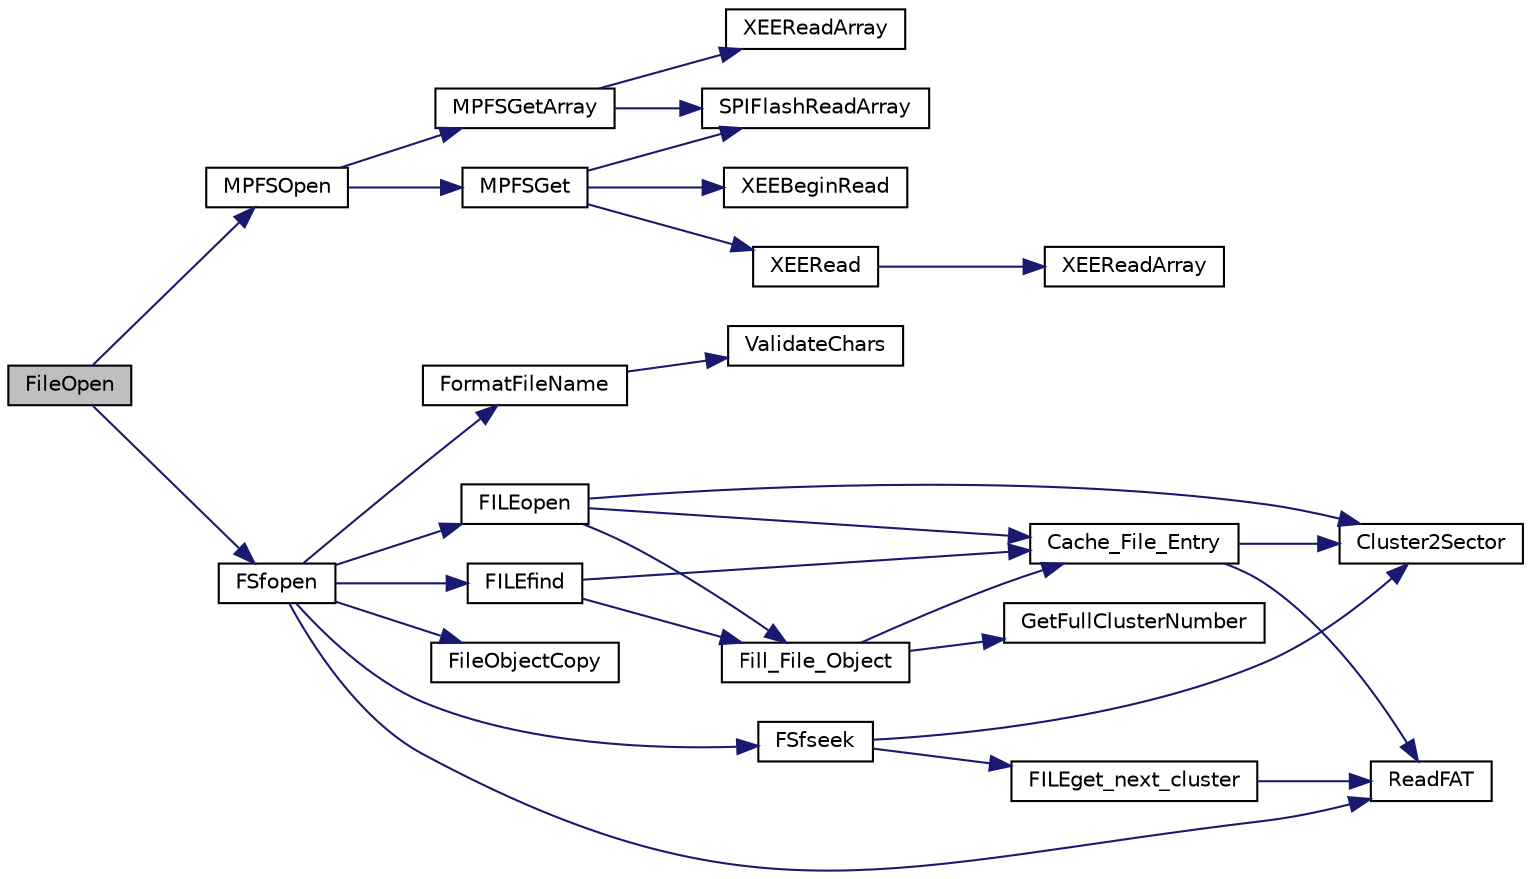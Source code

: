 digraph "FileOpen"
{
  edge [fontname="Helvetica",fontsize="10",labelfontname="Helvetica",labelfontsize="10"];
  node [fontname="Helvetica",fontsize="10",shape=record];
  rankdir="LR";
  Node1 [label="FileOpen",height=0.2,width=0.4,color="black", fillcolor="grey75", style="filled", fontcolor="black"];
  Node1 -> Node2 [color="midnightblue",fontsize="10",style="solid"];
  Node2 [label="MPFSOpen",height=0.2,width=0.4,color="black", fillcolor="white", style="filled",URL="$_m_p_f_s2_8h.html#a596ccaea045af311ad0bcb4d69a82d11"];
  Node2 -> Node3 [color="midnightblue",fontsize="10",style="solid"];
  Node3 [label="MPFSGetArray",height=0.2,width=0.4,color="black", fillcolor="white", style="filled",URL="$_m_p_f_s2_8c.html#a1240a043816cea186c933f00cc10f83f"];
  Node3 -> Node4 [color="midnightblue",fontsize="10",style="solid"];
  Node4 [label="XEEReadArray",height=0.2,width=0.4,color="black", fillcolor="white", style="filled",URL="$_x_e_e_p_r_o_m_8h.html#ad33a7f0f4695611007fedfce9e310def"];
  Node3 -> Node5 [color="midnightblue",fontsize="10",style="solid"];
  Node5 [label="SPIFlashReadArray",height=0.2,width=0.4,color="black", fillcolor="white", style="filled",URL="$_s_p_i_flash_8h.html#ae5aa83767752148a914311bcff478d8b"];
  Node2 -> Node6 [color="midnightblue",fontsize="10",style="solid"];
  Node6 [label="MPFSGet",height=0.2,width=0.4,color="black", fillcolor="white", style="filled",URL="$_m_p_f_s2_8c.html#afb383667304485d15b8533a6af5d72bb"];
  Node6 -> Node7 [color="midnightblue",fontsize="10",style="solid"];
  Node7 [label="XEEBeginRead",height=0.2,width=0.4,color="black", fillcolor="white", style="filled",URL="$_x_e_e_p_r_o_m_8h.html#ab78c05e1d3c082d1222b31e4cd0bde00"];
  Node6 -> Node8 [color="midnightblue",fontsize="10",style="solid"];
  Node8 [label="XEERead",height=0.2,width=0.4,color="black", fillcolor="white", style="filled",URL="$_x_e_e_p_r_o_m_8h.html#ac2a8019dcb8a55999748080b10af9c22"];
  Node8 -> Node9 [color="midnightblue",fontsize="10",style="solid"];
  Node9 [label="XEEReadArray",height=0.2,width=0.4,color="black", fillcolor="white", style="filled",URL="$_s_p_i_e_e_p_r_o_m_8c.html#ad33a7f0f4695611007fedfce9e310def"];
  Node6 -> Node5 [color="midnightblue",fontsize="10",style="solid"];
  Node1 -> Node10 [color="midnightblue",fontsize="10",style="solid"];
  Node10 [label="FSfopen",height=0.2,width=0.4,color="black", fillcolor="white", style="filled",URL="$_f_s_i_o_8h.html#a80780b69226fc956fb01be96e3dd4e66"];
  Node10 -> Node11 [color="midnightblue",fontsize="10",style="solid"];
  Node11 [label="FormatFileName",height=0.2,width=0.4,color="black", fillcolor="white", style="filled",URL="$_f_s_i_o_8c.html#a34a71e8c40389a7bd57551c35c1f6d0c"];
  Node11 -> Node12 [color="midnightblue",fontsize="10",style="solid"];
  Node12 [label="ValidateChars",height=0.2,width=0.4,color="black", fillcolor="white", style="filled",URL="$_f_s_i_o_8c.html#a16024f44ce3d91334d0ae223edd5fb32"];
  Node10 -> Node13 [color="midnightblue",fontsize="10",style="solid"];
  Node13 [label="FileObjectCopy",height=0.2,width=0.4,color="black", fillcolor="white", style="filled",URL="$_f_s_i_o_8c.html#a75a26039a04177772a323b069b0bdcf2"];
  Node10 -> Node14 [color="midnightblue",fontsize="10",style="solid"];
  Node14 [label="FILEfind",height=0.2,width=0.4,color="black", fillcolor="white", style="filled",URL="$_f_s_i_o_8c.html#aa0953ab0c059963e7b5c2076fdb01f9b"];
  Node14 -> Node15 [color="midnightblue",fontsize="10",style="solid"];
  Node15 [label="Cache_File_Entry",height=0.2,width=0.4,color="black", fillcolor="white", style="filled",URL="$_f_s_i_o_8c.html#a2c0446aec539db935e45da19e55fa3f1"];
  Node15 -> Node16 [color="midnightblue",fontsize="10",style="solid"];
  Node16 [label="ReadFAT",height=0.2,width=0.4,color="black", fillcolor="white", style="filled",URL="$_f_s_i_o_8c.html#a4d7dfa3bb2dff15bed1982fa8e4595e0"];
  Node15 -> Node17 [color="midnightblue",fontsize="10",style="solid"];
  Node17 [label="Cluster2Sector",height=0.2,width=0.4,color="black", fillcolor="white", style="filled",URL="$_f_s_i_o_8c.html#a770482c21b6c1913ef159307ddb56b7e"];
  Node14 -> Node18 [color="midnightblue",fontsize="10",style="solid"];
  Node18 [label="Fill_File_Object",height=0.2,width=0.4,color="black", fillcolor="white", style="filled",URL="$_f_s_i_o_8c.html#aa92838a16615c1bb64460c551b9efc23"];
  Node18 -> Node15 [color="midnightblue",fontsize="10",style="solid"];
  Node18 -> Node19 [color="midnightblue",fontsize="10",style="solid"];
  Node19 [label="GetFullClusterNumber",height=0.2,width=0.4,color="black", fillcolor="white", style="filled",URL="$_f_s_i_o_8c.html#acb6be567ae4ba9d84a2edcb4fa1c2319"];
  Node10 -> Node20 [color="midnightblue",fontsize="10",style="solid"];
  Node20 [label="FILEopen",height=0.2,width=0.4,color="black", fillcolor="white", style="filled",URL="$_f_s_i_o_8c.html#aefbcc2c762e5983bc83d6baf60d962f1"];
  Node20 -> Node15 [color="midnightblue",fontsize="10",style="solid"];
  Node20 -> Node18 [color="midnightblue",fontsize="10",style="solid"];
  Node20 -> Node17 [color="midnightblue",fontsize="10",style="solid"];
  Node10 -> Node21 [color="midnightblue",fontsize="10",style="solid"];
  Node21 [label="FSfseek",height=0.2,width=0.4,color="black", fillcolor="white", style="filled",URL="$_f_s_i_o_8c.html#a919fabb3203e0eacf711b957bf803c10"];
  Node21 -> Node22 [color="midnightblue",fontsize="10",style="solid"];
  Node22 [label="FILEget_next_cluster",height=0.2,width=0.4,color="black", fillcolor="white", style="filled",URL="$_f_s_i_o_8c.html#a11c64fd4e3052b4db1ace3e6da53512b"];
  Node22 -> Node16 [color="midnightblue",fontsize="10",style="solid"];
  Node21 -> Node17 [color="midnightblue",fontsize="10",style="solid"];
  Node10 -> Node16 [color="midnightblue",fontsize="10",style="solid"];
}
